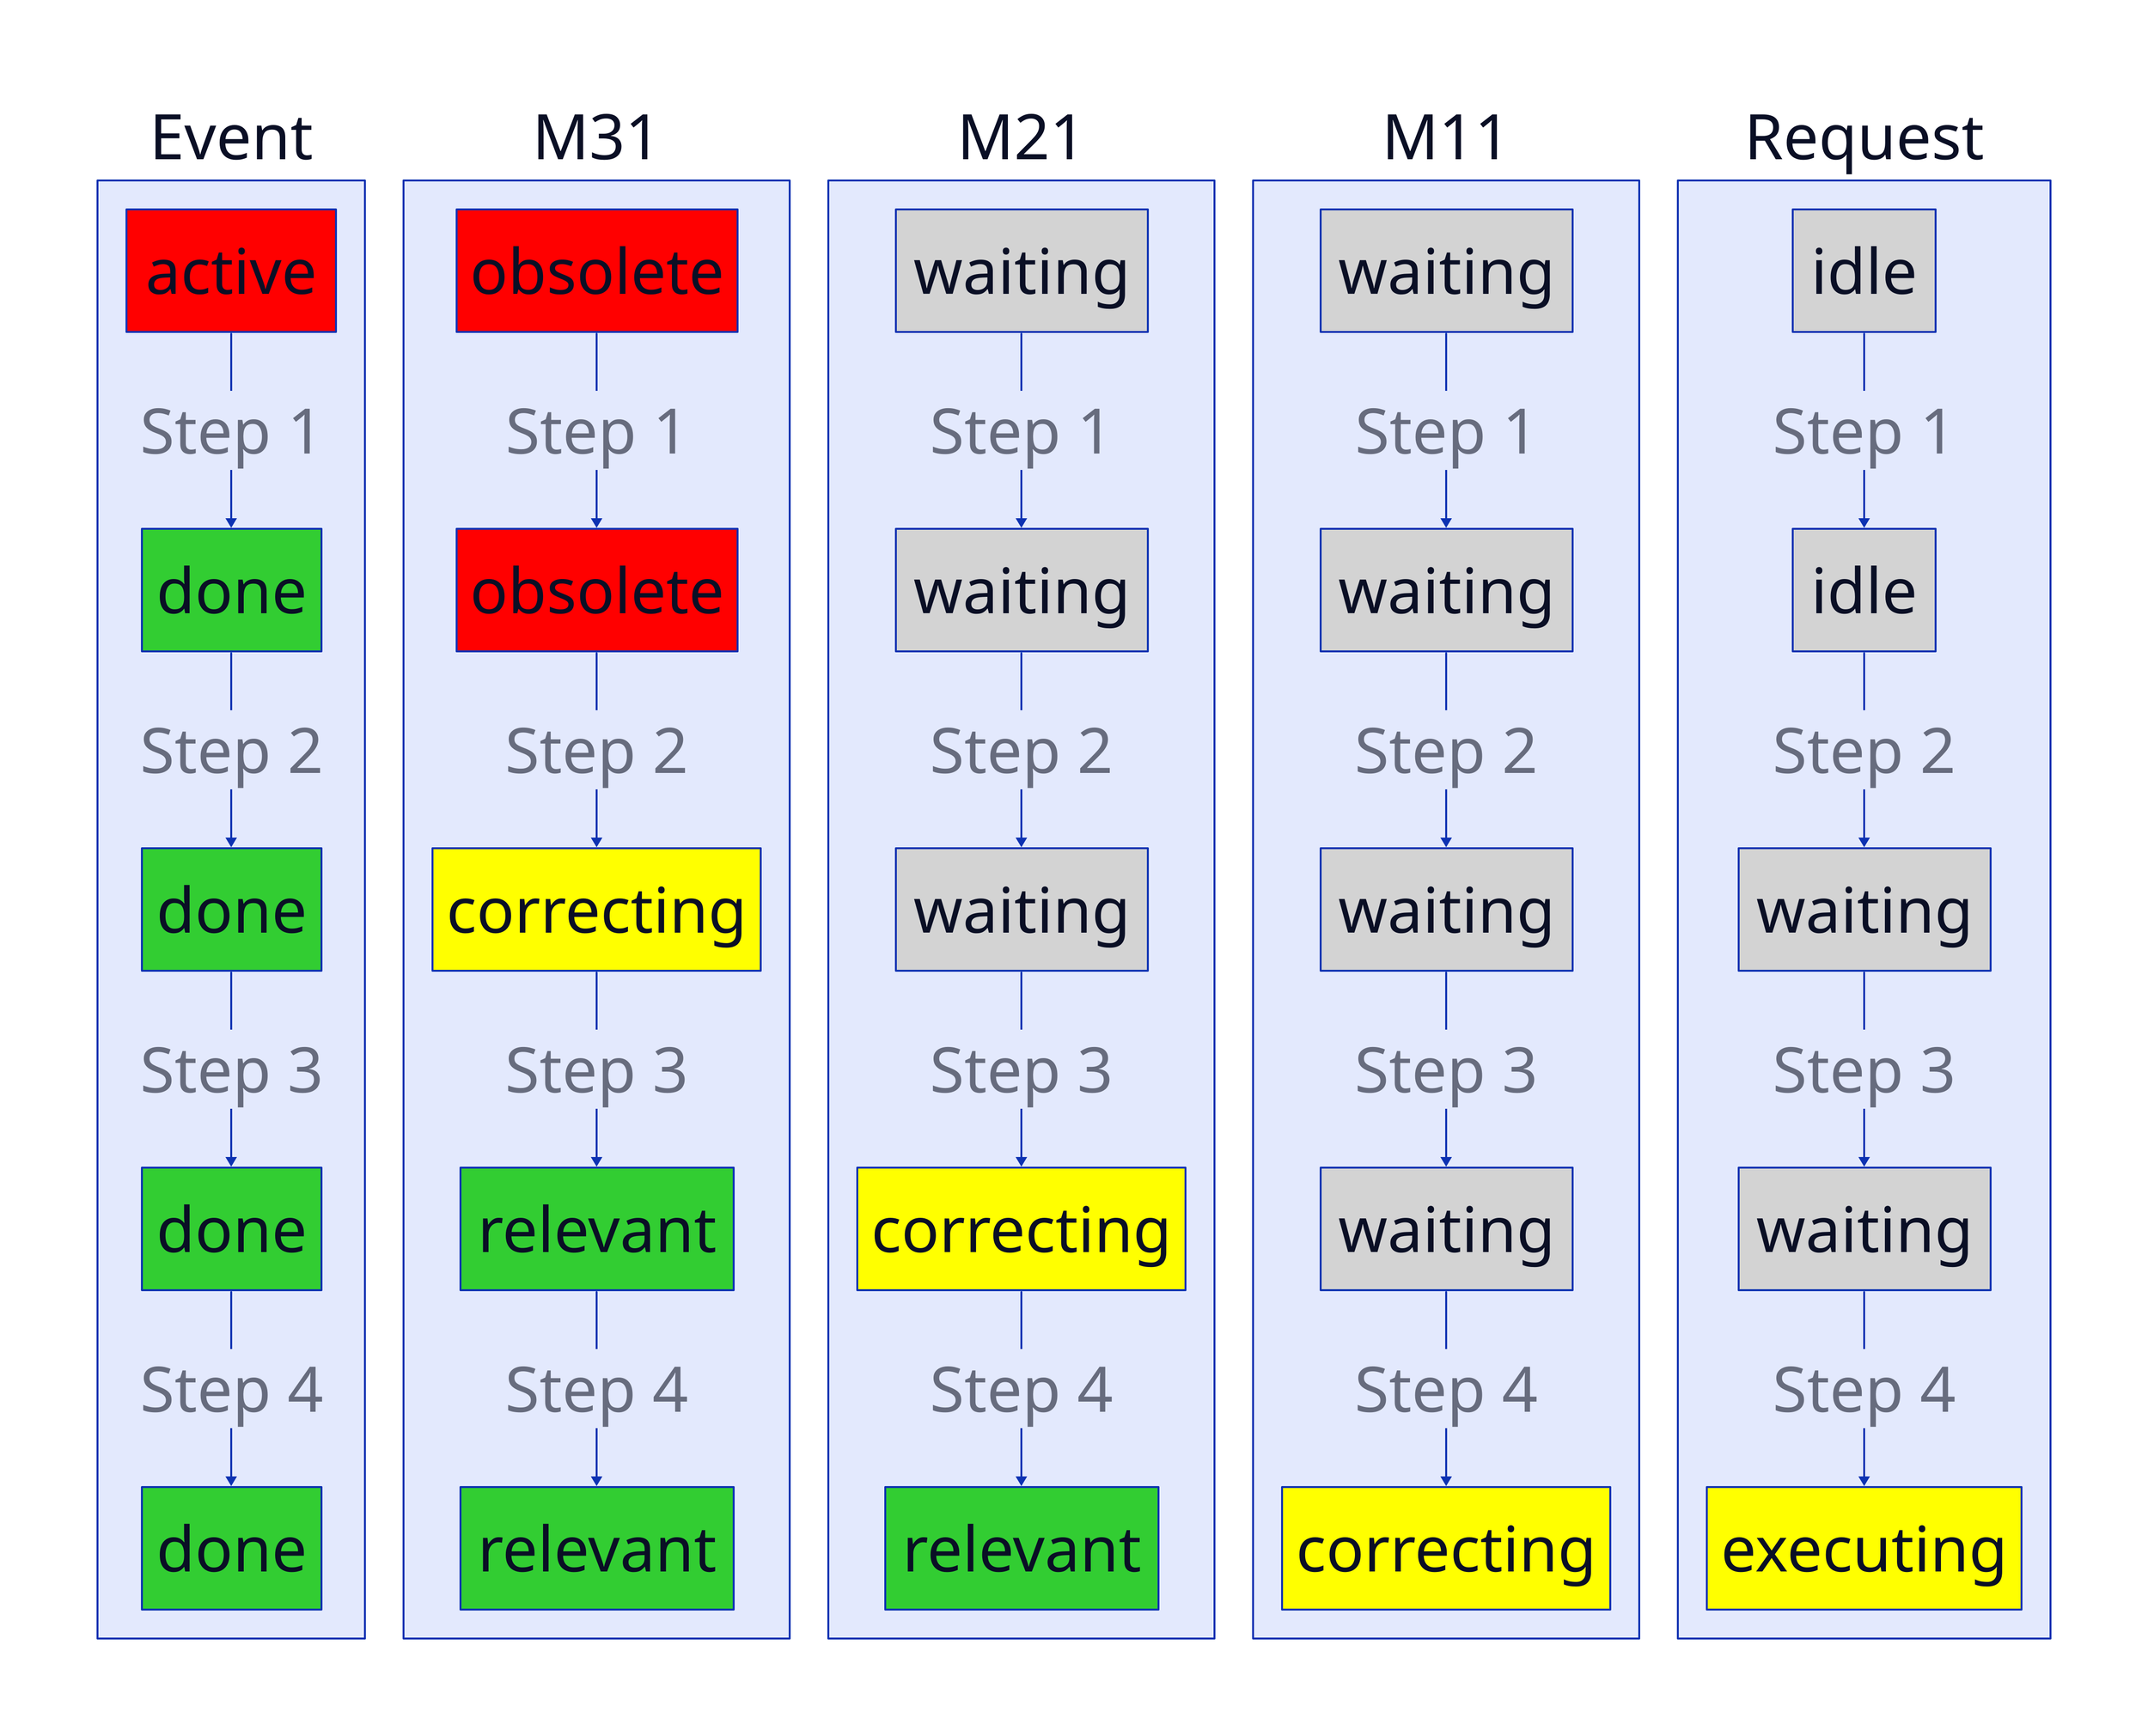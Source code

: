 
  Event: {
    s1: "active" { style.fill: red }
    s2: "done" { style.fill:  limegreen }
    s3: "done" { style.fill:  limegreen }
    s4: "done" { style.fill:  limegreen }
    s5: "done" { style.fill:  limegreen }

    s1 -> s2: "Step  1" {style.font-size: 65} 
    s2 -> s3: "Step 2" {style.font-size: 65} 
    s3 -> s4: "Step 3" {style.font-size: 65} 
    s4 -> s5: "Step 4" {style.font-size: 65} 
  }
  M31{
    s0: "obsolete" { style.fill: red}
    s1: "obsolete" { style.fill: red }
    s2: "correcting" { style.fill: yellow }
    s3: "relevant" { style.fill:  limegreen }
    s4: "relevant" { style.fill:  limegreen }

    s0 -> s1: "Step 1" {style.font-size: 65} 
    s1 -> s2: "Step 2" {style.font-size: 65} 
    s2 -> s3: "Step 3" {style.font-size: 65} 
    s3 -> s4: "Step 4" {style.font-size: 65} 
  }

  M21: {
    s0: "waiting" { style.fill: lightgray }
    s1: "waiting" { style.fill: lightgray }
    s2: "waiting" { style.fill: lightgray }
    s3: "correcting" { style.fill: yellow }
    s4: "relevant" { style.fill:  limegreen }

    s0 -> s1: "Step  1" {style.font-size: 65} 
    s1 -> s2: "Step 2" {style.font-size: 65} 
    s2 -> s3: "Step 3" {style.font-size: 65} 
    s3 -> s4: "Step 4" {style.font-size: 65} 
  }
  
  M11: {
    s0: "waiting" { style.fill: lightgray }
    s1: "waiting" { style.fill: lightgray }
    s2: "waiting" { style.fill: lightgray }
    s3: "waiting" { style.fill: lightgray }
    s4: "correcting" { style.fill: yellow }

    s0 -> s1: "Step 1" {style.font-size: 65}
    s1 -> s2: "Step 2" {style.font-size: 65}
    s2 -> s3: "Step 3" {style.font-size: 65} 
    s3 -> s4: "Step 4" {style.font-size: 65} 
  }

  Request: {
    s0: "idle" { style.fill: lightgray }
    s1: "idle" { style.fill: lightgray }
    s2: "waiting" { style.fill: lightgray }
    s3: "waiting" { style.fill: lightgray }
    s4: "executing" { style.fill: yellow }

    s0 -> s1: "Step  1" {style.font-size: 65} 
    s1 -> s2: "Step 2" {style.font-size: 65} 
    s2 -> s3: "Step 3" {style.font-size: 65} 
    s3 -> s4: "Step 4" {style.font-size: 65} 
  }
  **: {
  style.font-size: 65
}